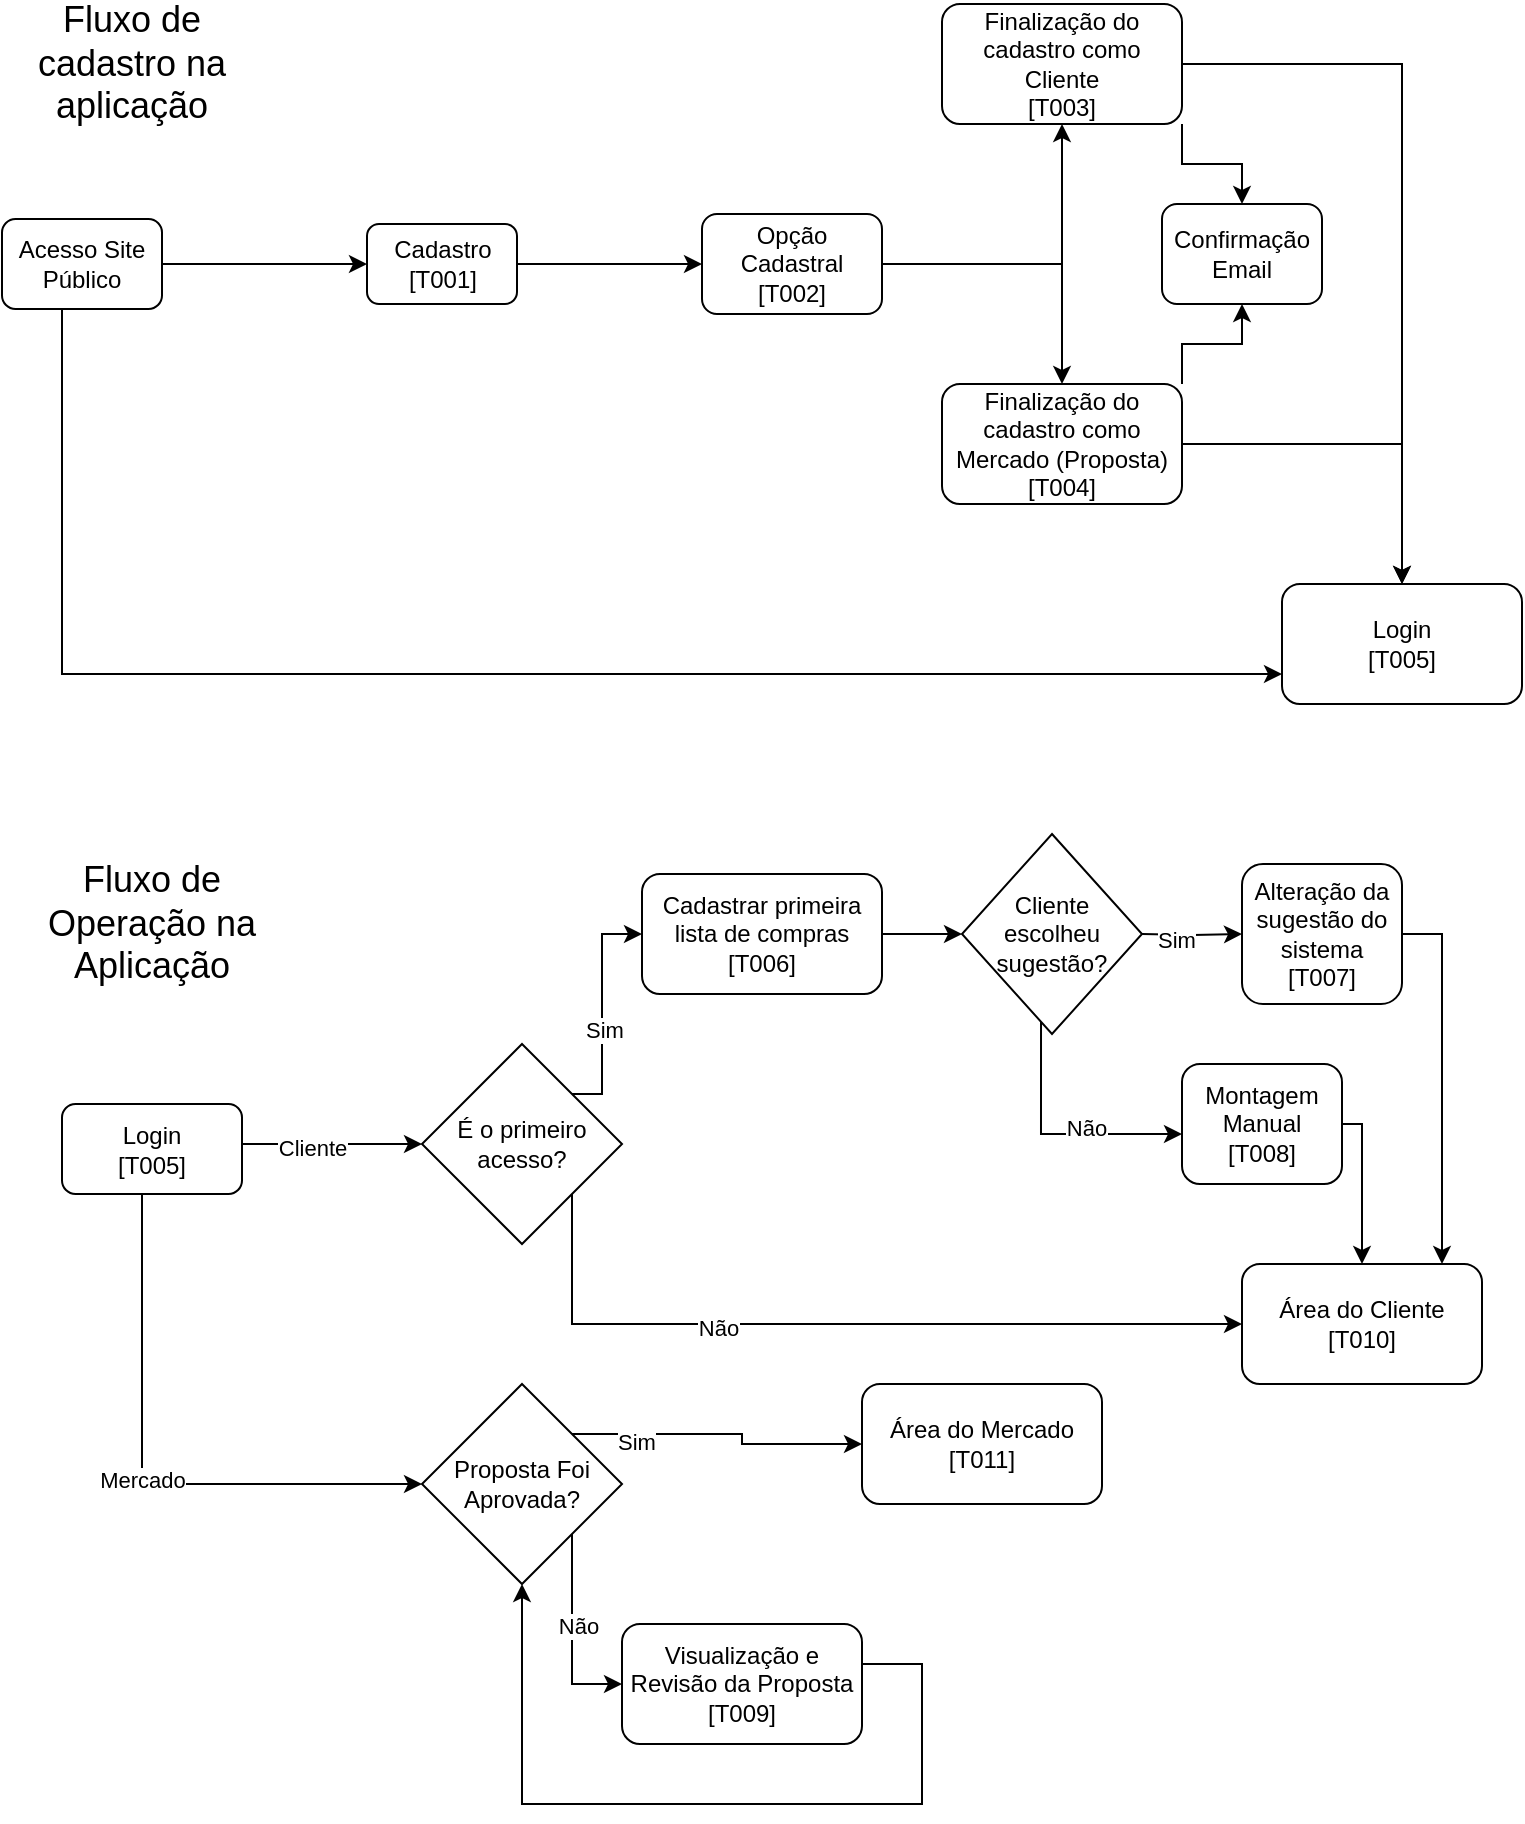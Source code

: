 <mxfile version="20.8.3" type="github">
  <diagram id="kgpKYQtTHZ0yAKxKKP6v" name="Page-1">
    <mxGraphModel dx="1085" dy="589" grid="1" gridSize="10" guides="1" tooltips="1" connect="1" arrows="1" fold="1" page="1" pageScale="1" pageWidth="850" pageHeight="1100" math="0" shadow="0">
      <root>
        <mxCell id="0" />
        <mxCell id="1" parent="0" />
        <mxCell id="jF51_TRKOIB4lYGw2IrB-8" style="edgeStyle=orthogonalEdgeStyle;rounded=0;orthogonalLoop=1;jettySize=auto;html=1;" edge="1" parent="1" source="jF51_TRKOIB4lYGw2IrB-1" target="jF51_TRKOIB4lYGw2IrB-2">
          <mxGeometry relative="1" as="geometry" />
        </mxCell>
        <mxCell id="jF51_TRKOIB4lYGw2IrB-13" style="edgeStyle=orthogonalEdgeStyle;rounded=0;orthogonalLoop=1;jettySize=auto;html=1;entryX=0;entryY=0.75;entryDx=0;entryDy=0;" edge="1" parent="1" source="jF51_TRKOIB4lYGw2IrB-1" target="jF51_TRKOIB4lYGw2IrB-7">
          <mxGeometry relative="1" as="geometry">
            <Array as="points">
              <mxPoint x="80" y="395" />
            </Array>
          </mxGeometry>
        </mxCell>
        <mxCell id="jF51_TRKOIB4lYGw2IrB-1" value="Acesso Site Público" style="rounded=1;whiteSpace=wrap;html=1;" vertex="1" parent="1">
          <mxGeometry x="50" y="167.5" width="80" height="45" as="geometry" />
        </mxCell>
        <mxCell id="jF51_TRKOIB4lYGw2IrB-10" style="edgeStyle=orthogonalEdgeStyle;rounded=0;orthogonalLoop=1;jettySize=auto;html=1;exitX=1;exitY=0.5;exitDx=0;exitDy=0;entryX=0;entryY=0.5;entryDx=0;entryDy=0;" edge="1" parent="1" source="jF51_TRKOIB4lYGw2IrB-2" target="jF51_TRKOIB4lYGw2IrB-4">
          <mxGeometry relative="1" as="geometry" />
        </mxCell>
        <mxCell id="jF51_TRKOIB4lYGw2IrB-2" value="Cadastro&lt;br&gt;[T001]" style="rounded=1;whiteSpace=wrap;html=1;" vertex="1" parent="1">
          <mxGeometry x="232.5" y="170" width="75" height="40" as="geometry" />
        </mxCell>
        <mxCell id="jF51_TRKOIB4lYGw2IrB-3" value="Confirmação Email" style="rounded=1;whiteSpace=wrap;html=1;" vertex="1" parent="1">
          <mxGeometry x="630" y="160" width="80" height="50" as="geometry" />
        </mxCell>
        <mxCell id="jF51_TRKOIB4lYGw2IrB-11" style="edgeStyle=orthogonalEdgeStyle;rounded=0;orthogonalLoop=1;jettySize=auto;html=1;exitX=1;exitY=0.5;exitDx=0;exitDy=0;entryX=0.5;entryY=1;entryDx=0;entryDy=0;" edge="1" parent="1" source="jF51_TRKOIB4lYGw2IrB-4" target="jF51_TRKOIB4lYGw2IrB-5">
          <mxGeometry relative="1" as="geometry" />
        </mxCell>
        <mxCell id="jF51_TRKOIB4lYGw2IrB-12" style="edgeStyle=orthogonalEdgeStyle;rounded=0;orthogonalLoop=1;jettySize=auto;html=1;entryX=0.5;entryY=0;entryDx=0;entryDy=0;" edge="1" parent="1" source="jF51_TRKOIB4lYGw2IrB-4" target="jF51_TRKOIB4lYGw2IrB-6">
          <mxGeometry relative="1" as="geometry" />
        </mxCell>
        <mxCell id="jF51_TRKOIB4lYGw2IrB-4" value="Opção Cadastral&lt;br&gt;[T002]" style="rounded=1;whiteSpace=wrap;html=1;" vertex="1" parent="1">
          <mxGeometry x="400" y="165" width="90" height="50" as="geometry" />
        </mxCell>
        <mxCell id="jF51_TRKOIB4lYGw2IrB-15" style="edgeStyle=orthogonalEdgeStyle;rounded=0;orthogonalLoop=1;jettySize=auto;html=1;entryX=0.5;entryY=0;entryDx=0;entryDy=0;" edge="1" parent="1" source="jF51_TRKOIB4lYGw2IrB-5" target="jF51_TRKOIB4lYGw2IrB-7">
          <mxGeometry relative="1" as="geometry" />
        </mxCell>
        <mxCell id="jF51_TRKOIB4lYGw2IrB-46" style="edgeStyle=orthogonalEdgeStyle;rounded=0;orthogonalLoop=1;jettySize=auto;html=1;exitX=1;exitY=1;exitDx=0;exitDy=0;entryX=0.5;entryY=0;entryDx=0;entryDy=0;" edge="1" parent="1" source="jF51_TRKOIB4lYGw2IrB-5" target="jF51_TRKOIB4lYGw2IrB-3">
          <mxGeometry relative="1" as="geometry" />
        </mxCell>
        <mxCell id="jF51_TRKOIB4lYGw2IrB-5" value="Finalização do cadastro como Cliente&lt;br&gt;[T003]" style="rounded=1;whiteSpace=wrap;html=1;" vertex="1" parent="1">
          <mxGeometry x="520" y="60" width="120" height="60" as="geometry" />
        </mxCell>
        <mxCell id="jF51_TRKOIB4lYGw2IrB-14" style="edgeStyle=orthogonalEdgeStyle;rounded=0;orthogonalLoop=1;jettySize=auto;html=1;" edge="1" parent="1" source="jF51_TRKOIB4lYGw2IrB-6" target="jF51_TRKOIB4lYGw2IrB-7">
          <mxGeometry relative="1" as="geometry" />
        </mxCell>
        <mxCell id="jF51_TRKOIB4lYGw2IrB-47" style="edgeStyle=orthogonalEdgeStyle;rounded=0;orthogonalLoop=1;jettySize=auto;html=1;exitX=1;exitY=0;exitDx=0;exitDy=0;entryX=0.5;entryY=1;entryDx=0;entryDy=0;" edge="1" parent="1" source="jF51_TRKOIB4lYGw2IrB-6" target="jF51_TRKOIB4lYGw2IrB-3">
          <mxGeometry relative="1" as="geometry" />
        </mxCell>
        <mxCell id="jF51_TRKOIB4lYGw2IrB-6" value="Finalização do cadastro como Mercado (Proposta)&lt;br&gt;[T004]" style="rounded=1;whiteSpace=wrap;html=1;" vertex="1" parent="1">
          <mxGeometry x="520" y="250" width="120" height="60" as="geometry" />
        </mxCell>
        <mxCell id="jF51_TRKOIB4lYGw2IrB-7" value="Login&lt;br&gt;[T005]" style="rounded=1;whiteSpace=wrap;html=1;" vertex="1" parent="1">
          <mxGeometry x="690" y="350" width="120" height="60" as="geometry" />
        </mxCell>
        <mxCell id="jF51_TRKOIB4lYGw2IrB-19" style="edgeStyle=orthogonalEdgeStyle;rounded=0;orthogonalLoop=1;jettySize=auto;html=1;entryX=0;entryY=0.5;entryDx=0;entryDy=0;" edge="1" parent="1" source="jF51_TRKOIB4lYGw2IrB-16" target="jF51_TRKOIB4lYGw2IrB-17">
          <mxGeometry relative="1" as="geometry">
            <Array as="points">
              <mxPoint x="130" y="630" />
            </Array>
          </mxGeometry>
        </mxCell>
        <mxCell id="jF51_TRKOIB4lYGw2IrB-20" value="Cliente" style="edgeLabel;html=1;align=center;verticalAlign=middle;resizable=0;points=[];" vertex="1" connectable="0" parent="jF51_TRKOIB4lYGw2IrB-19">
          <mxGeometry x="-0.227" y="-2" relative="1" as="geometry">
            <mxPoint as="offset" />
          </mxGeometry>
        </mxCell>
        <mxCell id="jF51_TRKOIB4lYGw2IrB-21" value="Mercado" style="edgeStyle=orthogonalEdgeStyle;rounded=0;orthogonalLoop=1;jettySize=auto;html=1;entryX=0;entryY=0.5;entryDx=0;entryDy=0;" edge="1" parent="1" source="jF51_TRKOIB4lYGw2IrB-16" target="jF51_TRKOIB4lYGw2IrB-22">
          <mxGeometry relative="1" as="geometry">
            <mxPoint x="260" y="800" as="targetPoint" />
            <Array as="points">
              <mxPoint x="120" y="800" />
            </Array>
          </mxGeometry>
        </mxCell>
        <mxCell id="jF51_TRKOIB4lYGw2IrB-16" value="Login&lt;br&gt;[T005]" style="rounded=1;whiteSpace=wrap;html=1;" vertex="1" parent="1">
          <mxGeometry x="80" y="610" width="90" height="45" as="geometry" />
        </mxCell>
        <mxCell id="jF51_TRKOIB4lYGw2IrB-25" style="edgeStyle=orthogonalEdgeStyle;rounded=0;orthogonalLoop=1;jettySize=auto;html=1;exitX=1;exitY=1;exitDx=0;exitDy=0;" edge="1" parent="1" source="jF51_TRKOIB4lYGw2IrB-17" target="jF51_TRKOIB4lYGw2IrB-29">
          <mxGeometry relative="1" as="geometry">
            <mxPoint x="580" y="680" as="targetPoint" />
            <Array as="points">
              <mxPoint x="335" y="720" />
            </Array>
          </mxGeometry>
        </mxCell>
        <mxCell id="jF51_TRKOIB4lYGw2IrB-27" value="Não" style="edgeLabel;html=1;align=center;verticalAlign=middle;resizable=0;points=[];" vertex="1" connectable="0" parent="jF51_TRKOIB4lYGw2IrB-25">
          <mxGeometry x="-0.309" y="-2" relative="1" as="geometry">
            <mxPoint as="offset" />
          </mxGeometry>
        </mxCell>
        <mxCell id="jF51_TRKOIB4lYGw2IrB-59" style="edgeStyle=orthogonalEdgeStyle;rounded=0;orthogonalLoop=1;jettySize=auto;html=1;exitX=1;exitY=0;exitDx=0;exitDy=0;entryX=0;entryY=0.5;entryDx=0;entryDy=0;" edge="1" parent="1" source="jF51_TRKOIB4lYGw2IrB-17" target="jF51_TRKOIB4lYGw2IrB-28">
          <mxGeometry relative="1" as="geometry">
            <Array as="points">
              <mxPoint x="350" y="605" />
              <mxPoint x="350" y="525" />
            </Array>
          </mxGeometry>
        </mxCell>
        <mxCell id="jF51_TRKOIB4lYGw2IrB-60" value="Sim" style="edgeLabel;html=1;align=center;verticalAlign=middle;resizable=0;points=[];" vertex="1" connectable="0" parent="jF51_TRKOIB4lYGw2IrB-59">
          <mxGeometry x="-0.179" y="-1" relative="1" as="geometry">
            <mxPoint as="offset" />
          </mxGeometry>
        </mxCell>
        <mxCell id="jF51_TRKOIB4lYGw2IrB-17" value="É o primeiro acesso?" style="rhombus;whiteSpace=wrap;html=1;" vertex="1" parent="1">
          <mxGeometry x="260" y="580" width="100" height="100" as="geometry" />
        </mxCell>
        <mxCell id="jF51_TRKOIB4lYGw2IrB-37" style="edgeStyle=orthogonalEdgeStyle;rounded=0;orthogonalLoop=1;jettySize=auto;html=1;exitX=1;exitY=0;exitDx=0;exitDy=0;" edge="1" parent="1" source="jF51_TRKOIB4lYGw2IrB-22" target="jF51_TRKOIB4lYGw2IrB-45">
          <mxGeometry relative="1" as="geometry">
            <mxPoint x="610" y="774.636" as="targetPoint" />
          </mxGeometry>
        </mxCell>
        <mxCell id="jF51_TRKOIB4lYGw2IrB-39" value="Sim" style="edgeLabel;html=1;align=center;verticalAlign=middle;resizable=0;points=[];" vertex="1" connectable="0" parent="jF51_TRKOIB4lYGw2IrB-37">
          <mxGeometry x="-0.63" y="-4" relative="1" as="geometry">
            <mxPoint x="4" as="offset" />
          </mxGeometry>
        </mxCell>
        <mxCell id="jF51_TRKOIB4lYGw2IrB-38" style="edgeStyle=orthogonalEdgeStyle;rounded=0;orthogonalLoop=1;jettySize=auto;html=1;exitX=1;exitY=1;exitDx=0;exitDy=0;" edge="1" parent="1" source="jF51_TRKOIB4lYGw2IrB-22" target="jF51_TRKOIB4lYGw2IrB-41">
          <mxGeometry relative="1" as="geometry">
            <mxPoint x="480" y="870" as="targetPoint" />
            <Array as="points">
              <mxPoint x="335" y="900" />
            </Array>
          </mxGeometry>
        </mxCell>
        <mxCell id="jF51_TRKOIB4lYGw2IrB-40" value="Não" style="edgeLabel;html=1;align=center;verticalAlign=middle;resizable=0;points=[];" vertex="1" connectable="0" parent="jF51_TRKOIB4lYGw2IrB-38">
          <mxGeometry x="0.206" y="3" relative="1" as="geometry">
            <mxPoint y="-15" as="offset" />
          </mxGeometry>
        </mxCell>
        <mxCell id="jF51_TRKOIB4lYGw2IrB-22" value="Proposta Foi Aprovada?" style="rhombus;whiteSpace=wrap;html=1;" vertex="1" parent="1">
          <mxGeometry x="260" y="750" width="100" height="100" as="geometry" />
        </mxCell>
        <mxCell id="jF51_TRKOIB4lYGw2IrB-51" style="edgeStyle=orthogonalEdgeStyle;rounded=0;orthogonalLoop=1;jettySize=auto;html=1;" edge="1" parent="1" source="jF51_TRKOIB4lYGw2IrB-28">
          <mxGeometry relative="1" as="geometry">
            <mxPoint x="530" y="525" as="targetPoint" />
          </mxGeometry>
        </mxCell>
        <mxCell id="jF51_TRKOIB4lYGw2IrB-28" value="Cadastrar primeira lista de compras&lt;br&gt;[T006]" style="rounded=1;whiteSpace=wrap;html=1;" vertex="1" parent="1">
          <mxGeometry x="370" y="495" width="120" height="60" as="geometry" />
        </mxCell>
        <mxCell id="jF51_TRKOIB4lYGw2IrB-29" value="Área do Cliente&lt;br&gt;[T010]" style="rounded=1;whiteSpace=wrap;html=1;" vertex="1" parent="1">
          <mxGeometry x="670" y="690" width="120" height="60" as="geometry" />
        </mxCell>
        <mxCell id="jF51_TRKOIB4lYGw2IrB-34" style="edgeStyle=orthogonalEdgeStyle;rounded=0;orthogonalLoop=1;jettySize=auto;html=1;exitX=1;exitY=0.5;exitDx=0;exitDy=0;" edge="1" parent="1" source="jF51_TRKOIB4lYGw2IrB-30" target="jF51_TRKOIB4lYGw2IrB-29">
          <mxGeometry relative="1" as="geometry">
            <Array as="points">
              <mxPoint x="770" y="525" />
            </Array>
          </mxGeometry>
        </mxCell>
        <mxCell id="jF51_TRKOIB4lYGw2IrB-30" value="Alteração da sugestão do sistema&lt;br&gt;[T007]" style="rounded=1;whiteSpace=wrap;html=1;" vertex="1" parent="1">
          <mxGeometry x="670" y="490" width="80" height="70" as="geometry" />
        </mxCell>
        <mxCell id="jF51_TRKOIB4lYGw2IrB-58" style="edgeStyle=orthogonalEdgeStyle;rounded=0;orthogonalLoop=1;jettySize=auto;html=1;" edge="1" parent="1" source="jF51_TRKOIB4lYGw2IrB-31" target="jF51_TRKOIB4lYGw2IrB-29">
          <mxGeometry relative="1" as="geometry">
            <Array as="points">
              <mxPoint x="730" y="620" />
            </Array>
          </mxGeometry>
        </mxCell>
        <mxCell id="jF51_TRKOIB4lYGw2IrB-31" value="Montagem Manual&lt;br&gt;[T008]" style="rounded=1;whiteSpace=wrap;html=1;" vertex="1" parent="1">
          <mxGeometry x="640" y="590" width="80" height="60" as="geometry" />
        </mxCell>
        <mxCell id="jF51_TRKOIB4lYGw2IrB-41" value="Visualização e Revisão da Proposta&lt;br&gt;[T009]" style="rounded=1;whiteSpace=wrap;html=1;" vertex="1" parent="1">
          <mxGeometry x="360" y="870" width="120" height="60" as="geometry" />
        </mxCell>
        <mxCell id="jF51_TRKOIB4lYGw2IrB-44" style="edgeStyle=orthogonalEdgeStyle;rounded=0;orthogonalLoop=1;jettySize=auto;html=1;entryX=0.5;entryY=1;entryDx=0;entryDy=0;" edge="1" parent="1" source="jF51_TRKOIB4lYGw2IrB-41" target="jF51_TRKOIB4lYGw2IrB-22">
          <mxGeometry relative="1" as="geometry">
            <mxPoint x="710.0" y="900" as="sourcePoint" />
            <Array as="points">
              <mxPoint x="510" y="890" />
              <mxPoint x="510" y="960" />
              <mxPoint x="310" y="960" />
            </Array>
          </mxGeometry>
        </mxCell>
        <mxCell id="jF51_TRKOIB4lYGw2IrB-45" value="Área do Mercado&lt;br&gt;[T011]" style="rounded=1;whiteSpace=wrap;html=1;" vertex="1" parent="1">
          <mxGeometry x="480" y="750" width="120" height="60" as="geometry" />
        </mxCell>
        <mxCell id="jF51_TRKOIB4lYGw2IrB-52" style="edgeStyle=orthogonalEdgeStyle;rounded=0;orthogonalLoop=1;jettySize=auto;html=1;exitX=1;exitY=0.5;exitDx=0;exitDy=0;" edge="1" parent="1" target="jF51_TRKOIB4lYGw2IrB-30">
          <mxGeometry relative="1" as="geometry">
            <mxPoint x="620" y="525" as="sourcePoint" />
          </mxGeometry>
        </mxCell>
        <mxCell id="jF51_TRKOIB4lYGw2IrB-53" value="Sim" style="edgeLabel;html=1;align=center;verticalAlign=middle;resizable=0;points=[];" vertex="1" connectable="0" parent="jF51_TRKOIB4lYGw2IrB-52">
          <mxGeometry x="-0.355" y="-2" relative="1" as="geometry">
            <mxPoint as="offset" />
          </mxGeometry>
        </mxCell>
        <mxCell id="jF51_TRKOIB4lYGw2IrB-55" style="edgeStyle=orthogonalEdgeStyle;rounded=0;orthogonalLoop=1;jettySize=auto;html=1;exitX=0.439;exitY=0.928;exitDx=0;exitDy=0;exitPerimeter=0;" edge="1" parent="1" target="jF51_TRKOIB4lYGw2IrB-31">
          <mxGeometry relative="1" as="geometry">
            <mxPoint x="569.51" y="567.8" as="sourcePoint" />
            <Array as="points">
              <mxPoint x="570" y="625" />
            </Array>
          </mxGeometry>
        </mxCell>
        <mxCell id="jF51_TRKOIB4lYGw2IrB-56" value="Não" style="edgeLabel;html=1;align=center;verticalAlign=middle;resizable=0;points=[];" vertex="1" connectable="0" parent="jF51_TRKOIB4lYGw2IrB-55">
          <mxGeometry x="0.238" y="3" relative="1" as="geometry">
            <mxPoint as="offset" />
          </mxGeometry>
        </mxCell>
        <mxCell id="jF51_TRKOIB4lYGw2IrB-50" value="Cliente escolheu sugestão?" style="rhombus;whiteSpace=wrap;html=1;" vertex="1" parent="1">
          <mxGeometry x="530" y="475" width="90" height="100" as="geometry" />
        </mxCell>
        <mxCell id="jF51_TRKOIB4lYGw2IrB-61" value="&lt;span style=&quot;font-size: 18px;&quot;&gt;Fluxo de cadastro na aplicação&lt;/span&gt;" style="text;strokeColor=none;align=center;fillColor=none;html=1;verticalAlign=middle;whiteSpace=wrap;rounded=0;" vertex="1" parent="1">
          <mxGeometry x="50" y="90" width="130" as="geometry" />
        </mxCell>
        <mxCell id="jF51_TRKOIB4lYGw2IrB-62" value="&lt;span style=&quot;font-size: 18px;&quot;&gt;Fluxo de Operação na Aplicação&lt;/span&gt;" style="text;strokeColor=none;align=center;fillColor=none;html=1;verticalAlign=middle;whiteSpace=wrap;rounded=0;" vertex="1" parent="1">
          <mxGeometry x="60" y="520" width="130" as="geometry" />
        </mxCell>
      </root>
    </mxGraphModel>
  </diagram>
</mxfile>
